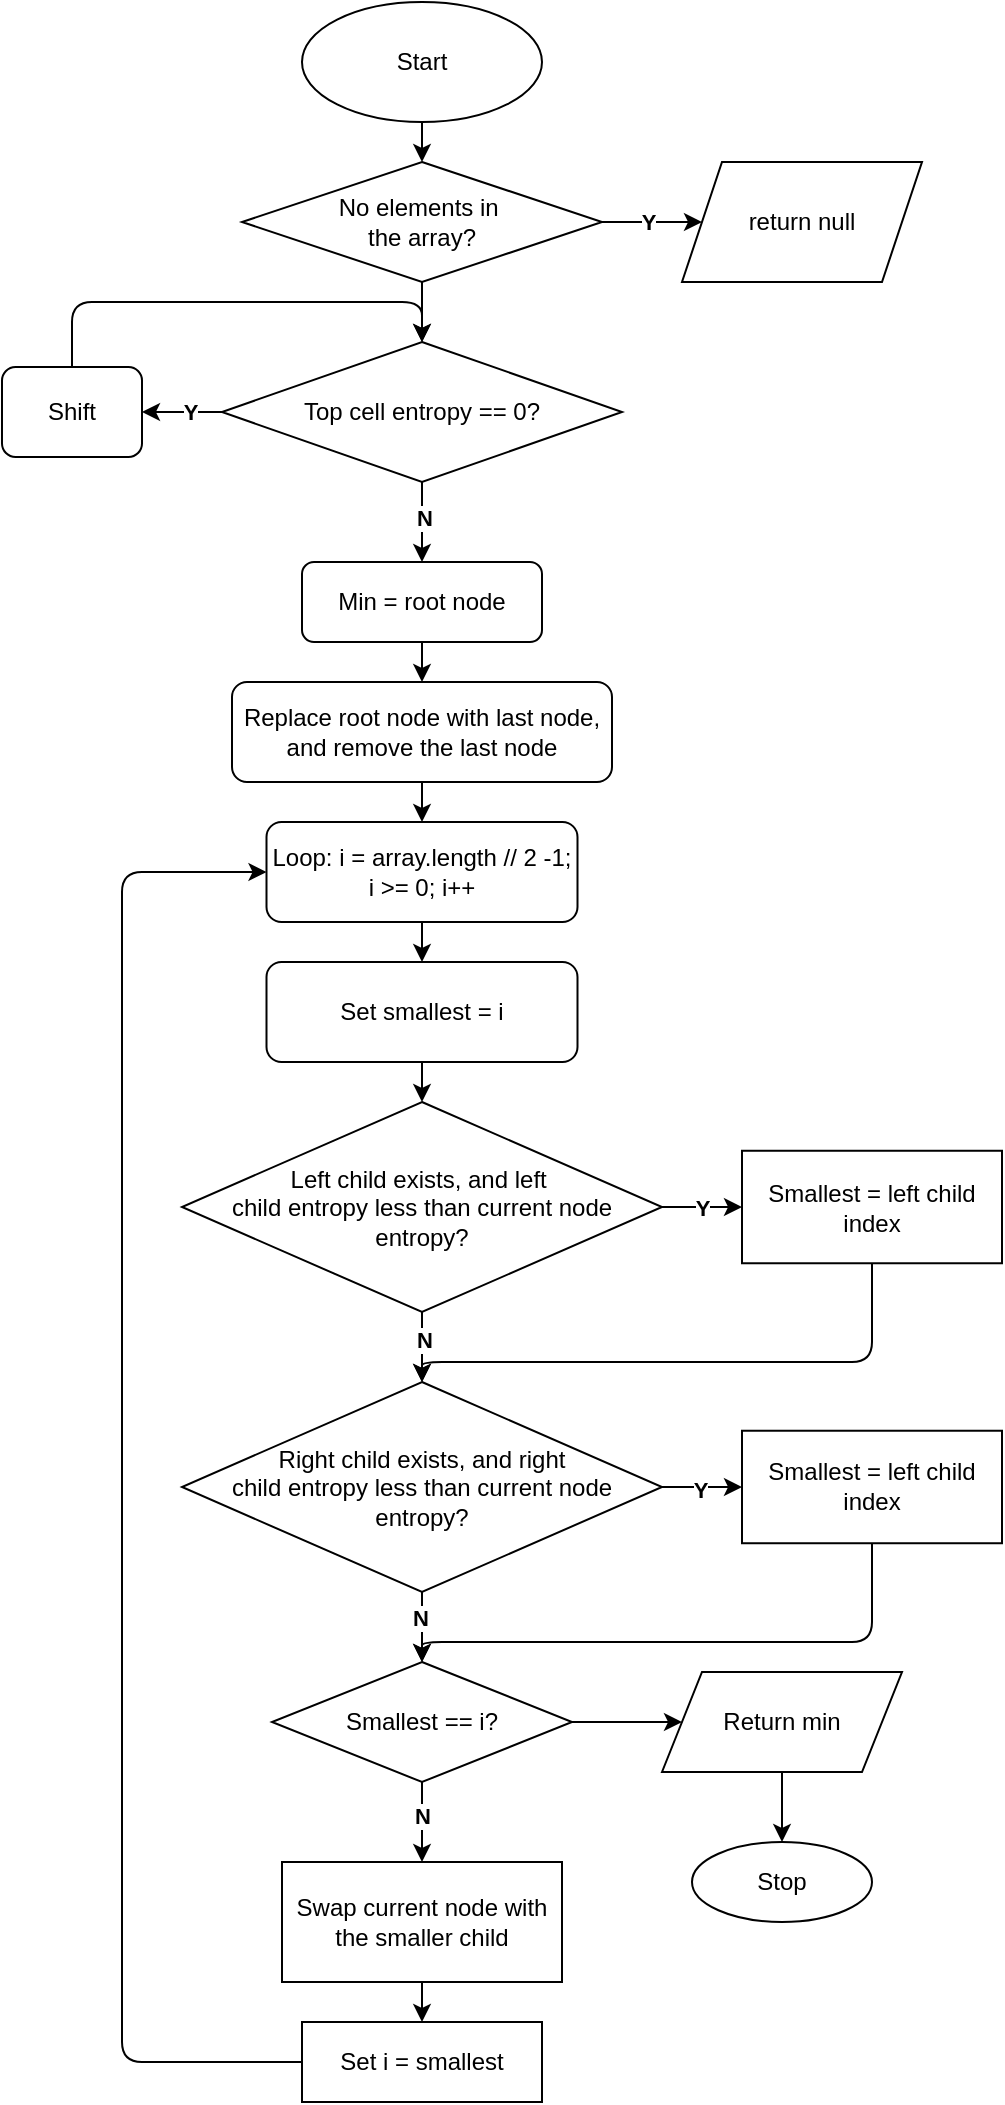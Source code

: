<mxfile>
    <diagram id="ssueGHrkzcWipMMLPK3Q" name="Page-1">
        <mxGraphModel dx="2310" dy="1020" grid="1" gridSize="10" guides="1" tooltips="1" connect="1" arrows="1" fold="1" page="1" pageScale="1" pageWidth="850" pageHeight="1100" math="0" shadow="0">
            <root>
                <mxCell id="0"/>
                <mxCell id="1" parent="0"/>
                <mxCell id="2" value="" style="edgeStyle=none;html=1;" edge="1" parent="1" source="3" target="4">
                    <mxGeometry relative="1" as="geometry"/>
                </mxCell>
                <mxCell id="3" value="Start" style="ellipse;whiteSpace=wrap;html=1;" vertex="1" parent="1">
                    <mxGeometry x="380" y="20" width="120" height="60" as="geometry"/>
                </mxCell>
                <mxCell id="6" value="" style="edgeStyle=none;html=1;" edge="1" parent="1" source="4" target="5">
                    <mxGeometry relative="1" as="geometry"/>
                </mxCell>
                <mxCell id="7" value="&lt;b&gt;Y&lt;/b&gt;" style="edgeLabel;html=1;align=center;verticalAlign=middle;resizable=0;points=[];" vertex="1" connectable="0" parent="6">
                    <mxGeometry x="-0.087" relative="1" as="geometry">
                        <mxPoint as="offset"/>
                    </mxGeometry>
                </mxCell>
                <mxCell id="9" value="" style="edgeStyle=none;html=1;" edge="1" parent="1" source="4" target="8">
                    <mxGeometry relative="1" as="geometry"/>
                </mxCell>
                <mxCell id="4" value="No elements in&amp;nbsp;&lt;div&gt;the array?&lt;/div&gt;" style="rhombus;whiteSpace=wrap;html=1;" vertex="1" parent="1">
                    <mxGeometry x="350" y="100" width="180" height="60" as="geometry"/>
                </mxCell>
                <mxCell id="5" value="return null" style="shape=parallelogram;perimeter=parallelogramPerimeter;whiteSpace=wrap;html=1;fixedSize=1;" vertex="1" parent="1">
                    <mxGeometry x="570" y="100" width="120" height="60" as="geometry"/>
                </mxCell>
                <mxCell id="11" value="" style="edgeStyle=none;html=1;" edge="1" parent="1" source="8" target="10">
                    <mxGeometry relative="1" as="geometry"/>
                </mxCell>
                <mxCell id="12" value="&lt;b&gt;Y&lt;/b&gt;" style="edgeLabel;html=1;align=center;verticalAlign=middle;resizable=0;points=[];" vertex="1" connectable="0" parent="11">
                    <mxGeometry x="-0.168" relative="1" as="geometry">
                        <mxPoint as="offset"/>
                    </mxGeometry>
                </mxCell>
                <mxCell id="15" value="" style="edgeStyle=none;html=1;" edge="1" parent="1" source="8" target="14">
                    <mxGeometry relative="1" as="geometry"/>
                </mxCell>
                <mxCell id="16" value="&lt;b&gt;N&lt;/b&gt;" style="edgeLabel;html=1;align=center;verticalAlign=middle;resizable=0;points=[];" vertex="1" connectable="0" parent="15">
                    <mxGeometry x="-0.122" y="1" relative="1" as="geometry">
                        <mxPoint as="offset"/>
                    </mxGeometry>
                </mxCell>
                <mxCell id="8" value="Top cell entropy == 0?" style="rhombus;whiteSpace=wrap;html=1;" vertex="1" parent="1">
                    <mxGeometry x="340" y="190" width="200" height="70" as="geometry"/>
                </mxCell>
                <mxCell id="13" style="edgeStyle=orthogonalEdgeStyle;html=1;entryX=0.5;entryY=0;entryDx=0;entryDy=0;exitX=0.5;exitY=0;exitDx=0;exitDy=0;" edge="1" parent="1" source="10" target="8">
                    <mxGeometry relative="1" as="geometry">
                        <Array as="points">
                            <mxPoint x="265" y="170"/>
                            <mxPoint x="440" y="170"/>
                        </Array>
                    </mxGeometry>
                </mxCell>
                <mxCell id="10" value="Shift" style="whiteSpace=wrap;html=1;rounded=1;" vertex="1" parent="1">
                    <mxGeometry x="230" y="202.5" width="70" height="45" as="geometry"/>
                </mxCell>
                <mxCell id="18" value="" style="edgeStyle=none;html=1;" edge="1" parent="1" source="14" target="17">
                    <mxGeometry relative="1" as="geometry"/>
                </mxCell>
                <mxCell id="14" value="Min = root node" style="whiteSpace=wrap;html=1;rounded=1;" vertex="1" parent="1">
                    <mxGeometry x="380" y="300" width="120" height="40" as="geometry"/>
                </mxCell>
                <mxCell id="22" value="" style="edgeStyle=none;html=1;" edge="1" parent="1" source="17" target="21">
                    <mxGeometry relative="1" as="geometry"/>
                </mxCell>
                <mxCell id="17" value="Replace root node with last node, and remove the last node" style="whiteSpace=wrap;html=1;rounded=1;" vertex="1" parent="1">
                    <mxGeometry x="345" y="360" width="190" height="50" as="geometry"/>
                </mxCell>
                <mxCell id="35" value="" style="edgeStyle=none;html=1;" edge="1" parent="1" source="21" target="34">
                    <mxGeometry relative="1" as="geometry"/>
                </mxCell>
                <mxCell id="21" value="Loop: i = array.length // 2 -1; i &amp;gt;= 0; i++" style="whiteSpace=wrap;html=1;rounded=1;" vertex="1" parent="1">
                    <mxGeometry x="362.25" y="430" width="155.5" height="50" as="geometry"/>
                </mxCell>
                <mxCell id="28" value="" style="edgeStyle=none;html=1;" edge="1" parent="1" source="25" target="27">
                    <mxGeometry relative="1" as="geometry"/>
                </mxCell>
                <mxCell id="29" value="&lt;b&gt;Y&lt;/b&gt;" style="edgeLabel;html=1;align=center;verticalAlign=middle;resizable=0;points=[];" vertex="1" connectable="0" parent="28">
                    <mxGeometry x="-0.024" relative="1" as="geometry">
                        <mxPoint as="offset"/>
                    </mxGeometry>
                </mxCell>
                <mxCell id="38" value="" style="edgeStyle=none;html=1;" edge="1" parent="1" source="25" target="37">
                    <mxGeometry relative="1" as="geometry"/>
                </mxCell>
                <mxCell id="39" value="&lt;b&gt;N&lt;/b&gt;" style="edgeLabel;html=1;align=center;verticalAlign=middle;resizable=0;points=[];" vertex="1" connectable="0" parent="38">
                    <mxGeometry x="-0.191" y="1" relative="1" as="geometry">
                        <mxPoint as="offset"/>
                    </mxGeometry>
                </mxCell>
                <mxCell id="25" value="Left child exists, and left&amp;nbsp;&lt;div&gt;child&amp;nbsp;&lt;span style=&quot;background-color: transparent;&quot;&gt;entropy less than current&amp;nbsp;&lt;/span&gt;&lt;span style=&quot;background-color: transparent;&quot;&gt;node entropy?&lt;/span&gt;&lt;/div&gt;" style="rhombus;whiteSpace=wrap;html=1;rounded=0;" vertex="1" parent="1">
                    <mxGeometry x="320" y="570" width="240" height="105" as="geometry"/>
                </mxCell>
                <mxCell id="43" style="edgeStyle=orthogonalEdgeStyle;html=1;entryX=0.5;entryY=0;entryDx=0;entryDy=0;" edge="1" parent="1" source="27" target="37">
                    <mxGeometry relative="1" as="geometry">
                        <Array as="points">
                            <mxPoint x="665" y="700"/>
                            <mxPoint x="440" y="700"/>
                        </Array>
                    </mxGeometry>
                </mxCell>
                <mxCell id="27" value="Smallest = left child index" style="whiteSpace=wrap;html=1;rounded=0;" vertex="1" parent="1">
                    <mxGeometry x="600" y="594.38" width="130" height="56.25" as="geometry"/>
                </mxCell>
                <mxCell id="36" value="" style="edgeStyle=none;html=1;" edge="1" parent="1" source="34" target="25">
                    <mxGeometry relative="1" as="geometry"/>
                </mxCell>
                <mxCell id="34" value="Set smallest = i" style="whiteSpace=wrap;html=1;rounded=1;" vertex="1" parent="1">
                    <mxGeometry x="362.25" y="500" width="155.5" height="50" as="geometry"/>
                </mxCell>
                <mxCell id="41" value="" style="edgeStyle=none;html=1;" edge="1" parent="1" source="37" target="40">
                    <mxGeometry relative="1" as="geometry"/>
                </mxCell>
                <mxCell id="42" value="Y" style="edgeLabel;html=1;align=center;verticalAlign=middle;resizable=0;points=[];fontStyle=1" vertex="1" connectable="0" parent="41">
                    <mxGeometry x="-0.042" y="-1" relative="1" as="geometry">
                        <mxPoint as="offset"/>
                    </mxGeometry>
                </mxCell>
                <mxCell id="47" value="" style="edgeStyle=none;html=1;" edge="1" parent="1" source="37" target="46">
                    <mxGeometry relative="1" as="geometry"/>
                </mxCell>
                <mxCell id="50" value="&lt;b&gt;N&lt;/b&gt;" style="edgeLabel;html=1;align=center;verticalAlign=middle;resizable=0;points=[];" vertex="1" connectable="0" parent="47">
                    <mxGeometry x="-0.274" y="-1" relative="1" as="geometry">
                        <mxPoint as="offset"/>
                    </mxGeometry>
                </mxCell>
                <mxCell id="37" value="Right child exists, and right&lt;div&gt;child&amp;nbsp;&lt;span style=&quot;background-color: transparent;&quot;&gt;entropy less than current&amp;nbsp;&lt;/span&gt;&lt;span style=&quot;background-color: transparent;&quot;&gt;node entropy?&lt;/span&gt;&lt;/div&gt;" style="rhombus;whiteSpace=wrap;html=1;rounded=0;" vertex="1" parent="1">
                    <mxGeometry x="320" y="710" width="240" height="105" as="geometry"/>
                </mxCell>
                <mxCell id="55" style="edgeStyle=orthogonalEdgeStyle;html=1;entryX=0.5;entryY=0;entryDx=0;entryDy=0;" edge="1" parent="1" source="40" target="46">
                    <mxGeometry relative="1" as="geometry">
                        <Array as="points">
                            <mxPoint x="665" y="840"/>
                            <mxPoint x="440" y="840"/>
                        </Array>
                    </mxGeometry>
                </mxCell>
                <mxCell id="40" value="Smallest = left child index" style="whiteSpace=wrap;html=1;rounded=0;" vertex="1" parent="1">
                    <mxGeometry x="600" y="734.37" width="130" height="56.25" as="geometry"/>
                </mxCell>
                <mxCell id="49" value="" style="edgeStyle=none;html=1;" edge="1" parent="1" source="46" target="48">
                    <mxGeometry relative="1" as="geometry"/>
                </mxCell>
                <mxCell id="51" value="&lt;b&gt;N&lt;/b&gt;" style="edgeLabel;html=1;align=center;verticalAlign=middle;resizable=0;points=[];" vertex="1" connectable="0" parent="49">
                    <mxGeometry x="-0.143" relative="1" as="geometry">
                        <mxPoint as="offset"/>
                    </mxGeometry>
                </mxCell>
                <mxCell id="59" value="" style="edgeStyle=none;html=1;" edge="1" parent="1" source="46" target="58">
                    <mxGeometry relative="1" as="geometry"/>
                </mxCell>
                <mxCell id="46" value="Smallest == i?" style="rhombus;whiteSpace=wrap;html=1;rounded=0;" vertex="1" parent="1">
                    <mxGeometry x="365" y="850" width="150" height="60" as="geometry"/>
                </mxCell>
                <mxCell id="53" value="" style="edgeStyle=none;html=1;" edge="1" parent="1" source="48" target="52">
                    <mxGeometry relative="1" as="geometry"/>
                </mxCell>
                <mxCell id="48" value="Swap current node with the smaller child" style="whiteSpace=wrap;html=1;rounded=0;" vertex="1" parent="1">
                    <mxGeometry x="370" y="950" width="140" height="60" as="geometry"/>
                </mxCell>
                <mxCell id="54" style="edgeStyle=orthogonalEdgeStyle;html=1;entryX=0;entryY=0.5;entryDx=0;entryDy=0;exitX=0;exitY=0.5;exitDx=0;exitDy=0;" edge="1" parent="1" source="52" target="21">
                    <mxGeometry relative="1" as="geometry">
                        <Array as="points">
                            <mxPoint x="290" y="1050"/>
                            <mxPoint x="290" y="455"/>
                        </Array>
                    </mxGeometry>
                </mxCell>
                <mxCell id="52" value="Set i = smallest" style="whiteSpace=wrap;html=1;rounded=0;" vertex="1" parent="1">
                    <mxGeometry x="380" y="1030" width="120" height="40" as="geometry"/>
                </mxCell>
                <mxCell id="61" value="" style="edgeStyle=none;html=1;" edge="1" parent="1" source="58" target="60">
                    <mxGeometry relative="1" as="geometry"/>
                </mxCell>
                <mxCell id="58" value="Return min" style="shape=parallelogram;perimeter=parallelogramPerimeter;whiteSpace=wrap;html=1;fixedSize=1;rounded=0;" vertex="1" parent="1">
                    <mxGeometry x="560" y="855" width="120" height="50" as="geometry"/>
                </mxCell>
                <mxCell id="60" value="Stop" style="ellipse;whiteSpace=wrap;html=1;rounded=0;" vertex="1" parent="1">
                    <mxGeometry x="575" y="940" width="90" height="40" as="geometry"/>
                </mxCell>
            </root>
        </mxGraphModel>
    </diagram>
</mxfile>